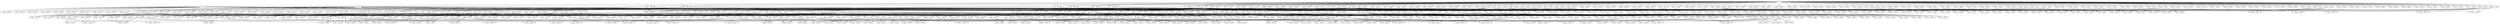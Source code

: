digraph finite_state_machine {
	rankdir=TB;
	node [shape = ellipse];
	"abab = bbbb" -> "ababb = bbbbb"
	"abab = bbbb" -> "ababb = babab"
	"abab = bbbb" -> "ababa = bbbba"
	"abab = bbbb" -> "aabab = abbbb"
	"aaab = bbbb" -> "aaabb = bbbbb"
	"aaab = bbbb" -> "aaabb = baaab"
	"aaab = bbbb" -> "aaaba = bbbba"
	"aaab = bbbb" -> "aaaab = abbbb"
	"a = b" -> "abbbb = bbbaa"
	"a = b" -> "abbbb = bbaba"
	"a = b" -> "abbbb = babba"
	"a = b" -> "abbbb = baaaa"
	"a = b" -> "abbba = bbbbb"
	"a = b" -> "abbba = bbbab"
	"a = b" -> "abbba = bbabb"
	"a = b" -> "abbba = babbb"
	"a = b" -> "abbba = baaab"
	"a = b" -> "abbb = bbaa"
	"a = b" -> "abbb = baba"
	"a = b" -> "abbb = baaa"
	"a = b" -> "abbab = bbbba"
	"a = b" -> "abbab = bbaaa"
	"a = b" -> "abbab = babaa"
	"a = b" -> "abbab = baaba"
	"a = b" -> "abbaa = bbbbb"
	"a = b" -> "abbaa = bbbab"
	"a = b" -> "abbaa = bbaab"
	"a = b" -> "abbaa = babbb"
	"a = b" -> "abbaa = babab"
	"a = b" -> "abbaa = baabb"
	"a = b" -> "abba = bbab"
	"a = b" -> "abba = babb"
	"a = b" -> "abb = baa"
	"a = b" -> "ababb = bbbba"
	"a = b" -> "ababb = bbaaa"
	"a = b" -> "ababb = babaa"
	"a = b" -> "ababb = baaba"
	"a = b" -> "ababa = bbbbb"
	"a = b" -> "ababa = bbbab"
	"a = b" -> "ababa = bbabb"
	"a = b" -> "ababa = bbaab"
	"a = b" -> "ababa = babbb"
	"a = b" -> "ababa = babab"
	"a = b" -> "ababa = baabb"
	"a = b" -> "abab = bbba"
	"a = b" -> "abab = baaa"
	"a = b" -> "abaab = bbbaa"
	"a = b" -> "abaab = bbaba"
	"a = b" -> "abaab = babba"
	"a = b" -> "abaab = baaaa"
	"a = b" -> "abaaa = bbbbb"
	"a = b" -> "abaaa = bbabb"
	"a = b" -> "abaaa = bbaab"
	"a = b" -> "abaaa = babbb"
	"a = b" -> "abaaa = babab"
	"a = b" -> "abaaa = baabb"
	"a = b" -> "abaaa = baaab"
	"a = b" -> "abaa = bbbb"
	"a = b" -> "abaa = babb"
	"a = b" -> "abaa = baab"
	"a = b" -> "aba = bbb"
	"a = b" -> "aba = bab"
	"a = b" -> "ab = bb"
	"a = b" -> "ab = ba"
	"a = b" -> "aabbb = bbbba"
	"a = b" -> "aabbb = bbaaa"
	"a = b" -> "aabbb = babaa"
	"a = b" -> "aabbb = baaba"
	"a = b" -> "aabba = bbbbb"
	"a = b" -> "aabba = bbbab"
	"a = b" -> "aabba = bbaab"
	"a = b" -> "aabba = babbb"
	"a = b" -> "aabba = babab"
	"a = b" -> "aabba = baabb"
	"a = b" -> "aabb = bbba"
	"a = b" -> "aabb = baaa"
	"a = b" -> "aabab = bbbaa"
	"a = b" -> "aabab = bbaba"
	"a = b" -> "aabab = babba"
	"a = b" -> "aabab = baaaa"
	"a = b" -> "aabaa = bbbab"
	"a = b" -> "aabaa = bbabb"
	"a = b" -> "aabaa = babbb"
	"a = b" -> "aabaa = babab"
	"a = b" -> "aabaa = baaab"
	"a = b" -> "aaba = bbbb"
	"a = b" -> "aaba = bbab"
	"a = b" -> "aaba = baab"
	"a = b" -> "aab = bba"
	"a = b" -> "aaabb = bbbaa"
	"a = b" -> "aaabb = bbaba"
	"a = b" -> "aaabb = babba"
	"a = b" -> "aaabb = baaaa"
	"a = b" -> "aaaba = bbbbb"
	"a = b" -> "aaaba = bbbab"
	"a = b" -> "aaaba = bbabb"
	"a = b" -> "aaaba = bbaab"
	"a = b" -> "aaaba = babab"
	"a = b" -> "aaaba = baabb"
	"a = b" -> "aaaba = baaab"
	"a = b" -> "aaab = bbba"
	"a = b" -> "aaab = bbaa"
	"a = b" -> "aaab = baba"
	"a = b" -> "aaaab = bbbba"
	"a = b" -> "aaaab = bbaaa"
	"a = b" -> "aaaab = babaa"
	"a = b" -> "aaaab = baaba"
	"a = b" -> "aaaaa = bbbbb"
	"a = b" -> "aaaaa = bbbab"
	"a = b" -> "aaaaa = bbaab"
	"a = b" -> "aaaaa = babbb"
	"a = b" -> "aaaaa = babab"
	"a = b" -> "aaaaa = baabb"
	"a = b" -> "aaaaa = baaab"
	"a = b" -> "aaaa = bbab"
	"a = b" -> "aaaa = babb"
	"a = b" -> "aaa = bbb"
	"a = b" -> "aaa = bab"
	"a = b" -> "aa = bb"
	"a = b" -> "aa = ba"
	"a = b" -> "aa = ab"
	"aaba = bbbb" -> "aabab = bbbbb"
	"aaba = bbbb" -> "aabab = baaba"
	"aaba = bbbb" -> "aabaa = bbbba"
	"aaba = bbbb" -> "aaaba = abbbb"
	"aaa = bba" -> "abbaa = bbbba"
	"aaa = bba" -> "abba = bbaa"
	"aaa = bba" -> "abaaa = abbba"
	"aaa = bba" -> "aabba = bbbba"
	"aaa = bba" -> "aaab = bbab"
	"aaa = bba" -> "aaaaa = bbbba"
	"aaa = bba" -> "aaaa = bbaa"
	"aaa = bba" -> "aaaa = abba"
	"abbb = bbba" -> "abbbb = bbbab"
	"abbb = bbba" -> "abbba = bbbaa"
	"abbb = bbba" -> "aabbb = bbbaa"
	"abbb = bbba" -> "aabbb = abbba"
	"aaab = bbaa" -> "aaabb = bbaab"
	"aaab = bbaa" -> "aaaba = bbaaa"
	"aaab = bbaa" -> "aaaab = abbaa"
	"abaa = abbb" -> "abaab = abbbb"
	"abaa = abbb" -> "abaaa = abbba"
	"abaa = abbb" -> "aabaa = aabbb"
	"aaab = baab" -> "aaabb = baabb"
	"aaab = baab" -> "aaaba = baaba"
	"aaab = baab" -> "aaaab = abaab"
	"aaab = aabb" -> "aaabb = aabbb"
	"aaab = aabb" -> "aaaba = aabba"
	"aaab = aabb" -> "aaaab = aabbb"
	"aaab = aabb" -> "aaaab = aaabb"
	"abaa = baaa" -> "abaab = baaab"
	"abaa = baaa" -> "abaaa = baaaa"
	"abaa = baaa" -> "aabaa = baaaa"
	"abaa = baaa" -> "aabaa = abaaa"
	"aaa = abb" -> "abbaa = abbbb"
	"aaa = abb" -> "abaaa = ababb"
	"aaa = abb" -> "aabba = abbbb"
	"aaa = abb" -> "aabb = abba"
	"aaa = abb" -> "aaab = abbb"
	"aaa = abb" -> "aaaaa = abbbb"
	"aaa = abb" -> "aaaa = abba"
	"aaa = abb" -> "aaaa = aabb"
	"abbb = baab" -> "abbbb = baabb"
	"abbb = baab" -> "abbba = baaba"
	"abbb = baab" -> "aabbb = abaab"
	"abab = bbba" -> "ababb = bbbab"
	"abab = bbba" -> "ababa = bbbaa"
	"abab = bbba" -> "aabab = abbba"
	"abab = baba" -> "ababb = bbaba"
	"abab = baba" -> "ababb = babab"
	"abab = baba" -> "ababa = babaa"
	"abab = baba" -> "aabab = babaa"
	"abab = baba" -> "aabab = ababa"
	"aaaa = bbab" -> "abbab = bbaba"
	"aaaa = bbab" -> "aaaab = bbabb"
	"aaaa = bbab" -> "aaaaa = bbaba"
	"aaaa = bbab" -> "aaaaa = abbab"
	"aab = abb" -> "abaab = ababb"
	"aab = abb" -> "aabb = abbb"
	"aab = abb" -> "aaba = abba"
	"aab = abb" -> "aaab = abbb"
	"aab = abb" -> "aaab = aabb"
	"aab = abb" -> "aaaab = abbbb"
	"aaba = bbba" -> "aabab = bbbab"
	"aaba = bbba" -> "aabaa = bbbaa"
	"aaba = bbba" -> "aaaba = abbba"
	"ab = ba" -> "abbba = bbaab"
	"ab = ba" -> "abbba = babab"
	"ab = ba" -> "abbba = baabb"
	"ab = ba" -> "abbb = bbba"
	"ab = ba" -> "abbab = bbbaa"
	"ab = ba" -> "abbab = bbaba"
	"ab = ba" -> "abbab = babba"
	"ab = ba" -> "abbab = abbba"
	"ab = ba" -> "abbaa = baaab"
	"ab = ba" -> "abba = baab"
	"ab = ba" -> "abb = bba"
	"ab = ba" -> "abb = bab"
	"ab = ba" -> "ababb = bbbaa"
	"ab = ba" -> "ababb = babba"
	"ab = ba" -> "ababa = baaab"
	"ab = ba" -> "abab = bbaa"
	"ab = ba" -> "abab = baba"
	"ab = ba" -> "abab = abba"
	"ab = ba" -> "abaab = bbaaa"
	"ab = ba" -> "abaab = babaa"
	"ab = ba" -> "abaab = baaba"
	"ab = ba" -> "aba = baa"
	"ab = ba" -> "aabbb = bbaba"
	"ab = ba" -> "aabbb = babba"
	"ab = ba" -> "aabba = baaab"
	"ab = ba" -> "aabb = baba"
	"ab = ba" -> "aabab = bbaaa"
	"ab = ba" -> "aabab = baaba"
	"ab = ba" -> "aab = baa"
	"ab = ba" -> "aab = aba"
	"ab = ba" -> "aaabb = babaa"
	"ab = ba" -> "aaabb = baaba"
	"ab = ba" -> "aaab = baaa"
	"aaba = bbab" -> "aabab = bbabb"
	"aaba = bbab" -> "aabaa = bbaba"
	"aaba = bbab" -> "aaaba = abbab"
	"aaa = aab" -> "abaaa = abaab"
	"aaa = aab" -> "aabba = aabbb"
	"aaa = aab" -> "aabab = aabba"
	"aaa = aab" -> "aabaa = aabbb"
	"aaa = aab" -> "aabaa = aabab"
	"aaa = aab" -> "aaba = aabb"
	"aaa = aab" -> "aaabb = aabaa"
	"aaa = aab" -> "aaaba = aabbb"
	"aaa = aab" -> "aaaba = aabab"
	"aaa = aab" -> "aaab = aabb"
	"aaa = aab" -> "aaab = aaba"
	"aaa = aab" -> "aaaab = aabba"
	"aaa = aab" -> "aaaaa = aabbb"
	"aaa = aab" -> "aaaaa = aabab"
	"aaa = aab" -> "aaaa = aabb"
	"aaa = aab" -> "aaaa = aaba"
	"aaa = aab" -> "aaaa = aaab"
	"aaa = bab" -> "ababb = baaaa"
	"aaa = bab" -> "abab = baba"
	"aaa = bab" -> "abaaa = abbab"
	"aaa = bab" -> "aaab = babb"
	"aaa = bab" -> "aaaab = bbaba"
	"aaa = bab" -> "aaaab = baaaa"
	"aaa = bab" -> "aaaa = baba"
	"aaa = bab" -> "aaaa = abab"
	"aabb = bbaa" -> "aabbb = bbaab"
	"aabb = bbaa" -> "aabba = bbaaa"
	"aabb = bbaa" -> "aaabb = abbaa"
	"aaaa = bbba" -> "abbba = bbbaa"
	"aaaa = bbba" -> "aaaab = bbbab"
	"aaaa = bbba" -> "aaaaa = bbbaa"
	"aaaa = bbba" -> "aaaaa = abbba"
	"aba = bab" -> "abbab = babba"
	"aba = bab" -> "ababa = abbab"
	"aba = bab" -> "abab = babb"
	"aba = bab" -> "abaab = baaba"
	"aba = bab" -> "abaaa = bbbab"
	"aba = bab" -> "abaa = bbab"
	"aba = bab" -> "abaa = baba"
	"aba = bab" -> "aaba = babb"
	"aba = bab" -> "aaba = abab"
	"aba = bab" -> "aaaba = babbb"
	"aabb = abbb" -> "aabbb = abbbb"
	"aabb = abbb" -> "aabba = abbba"
	"aabb = abbb" -> "aaabb = abbbb"
	"aabb = abbb" -> "aaabb = aabbb"
	"aab = bba" -> "abaab = abbba"
	"aab = bba" -> "aabb = bbab"
	"aab = bba" -> "aabab = bbbba"
	"aab = bba" -> "aaba = bbaa"
	"aab = bba" -> "aaab = abba"
	"aab = bba" -> "aaaab = bbaba"
	"abaa = bbaa" -> "abaab = bbaab"
	"abaa = bbaa" -> "abaaa = bbaaa"
	"abaa = bbaa" -> "aabaa = abbaa"
	"aba = baa" -> "abbaa = bbaaa"
	"aba = baa" -> "abbaa = babaa"
	"aba = baa" -> "abbaa = baaba"
	"aba = baa" -> "ababb = baabb"
	"aba = baa" -> "ababa = bbaaa"
	"aba = baa" -> "ababa = babaa"
	"aba = baa" -> "ababa = baaba"
	"aba = baa" -> "ababa = abbaa"
	"aba = baa" -> "abab = baab"
	"aba = baa" -> "abaa = baaa"
	"aba = baa" -> "aaba = baaa"
	"aba = baa" -> "aaba = abaa"
	"aba = baa" -> "aaaba = baaaa"
	"abba = baab" -> "abbab = baabb"
	"abba = baab" -> "abbaa = baaba"
	"abba = baab" -> "aabba = abaab"
	"abab = bbaa" -> "ababb = bbaab"
	"abab = bbaa" -> "ababa = bbaaa"
	"abab = bbaa" -> "aabab = abbaa"
	"aaab = baaa" -> "aaabb = bbaaa"
	"aaab = baaa" -> "aaabb = baaab"
	"aaab = baaa" -> "aaaba = baaaa"
	"aaab = baaa" -> "aaaab = abaaa"
	"abba = abbb" -> "abbab = abbbb"
	"abba = abbb" -> "abbaa = abbba"
	"abba = abbb" -> "aabba = aabbb"
	"abaa = abba" -> "abaab = abbab"
	"abaa = abba" -> "abaaa = abbaa"
	"abaa = abba" -> "aabaa = aabba"
	"abaa = abab" -> "abaab = ababb"
	"abaa = abab" -> "abaaa = ababa"
	"abaa = abab" -> "aabaa = aabab"
	"aaaa = babb" -> "ababb = babba"
	"aaaa = babb" -> "aaaab = babbb"
	"aaaa = babb" -> "aaaaa = babba"
	"aaaa = babb" -> "aaaaa = ababb"
	"aabb = baba" -> "aabbb = babab"
	"aabb = baba" -> "aabba = babaa"
	"aabb = baba" -> "aaabb = ababa"
	"aaaa = baab" -> "abaab = baaba"
	"aaaa = baab" -> "aaaab = baabb"
	"aaaa = baab" -> "aaaaa = baaba"
	"aaaa = baab" -> "aaaaa = abaab"
	"aaba = abba" -> "aabab = abbab"
	"aaba = abba" -> "aabaa = abbaa"
	"aaba = abba" -> "aaaba = aabba"
	"aaab = aaba" -> "aaabb = aabab"
	"aaab = aaba" -> "aaaba = aabaa"
	"aaab = aaba" -> "aaaab = aabaa"
	"aaab = aaba" -> "aaaab = aaaba"
	"abb = bba" -> "abbbb = bbbba"
	"abb = bba" -> "abbb = bbab"
	"abb = bba" -> "abba = bbaa"
	"abb = bba" -> "ababb = bbaba"
	"abb = bba" -> "ababb = abbba"
	"abb = bba" -> "aabb = bbaa"
	"abb = bba" -> "aabb = abba"
	"abb = bba" -> "aaabb = bbaaa"
	"abaa = baab" -> "abaab = baabb"
	"abaa = baab" -> "abaaa = baaba"
	"abaa = baab" -> "aabaa = baabb"
	"abaa = baab" -> "aabaa = abaab"
	"aaba = abaa" -> "aabab = abaab"
	"aaba = abaa" -> "aabaa = abaaa"
	"aaba = abaa" -> "aaaba = abaaa"
	"aaba = abaa" -> "aaaba = aabaa"
	"abb = baa" -> "abbbb = babaa"
	"abb = baa" -> "abbb = baab"
	"abb = baa" -> "abba = baaa"
	"abb = baa" -> "ababb = baaaa"
	"abb = baa" -> "ababb = abbaa"
	"abb = baa" -> "aabb = abaa"
	"aaab = bbab" -> "aaabb = bbabb"
	"aaab = bbab" -> "aaaba = bbaba"
	"aaab = bbab" -> "aaaab = abbab"
	"abba = babb" -> "abbab = babbb"
	"abba = babb" -> "abbaa = bbabb"
	"abba = babb" -> "abbaa = babba"
	"abba = babb" -> "aabba = ababb"
	"abab = baaa" -> "ababb = baaab"
	"abab = baaa" -> "ababa = baaaa"
	"abab = baaa" -> "aabab = abaaa"
	"aabb = baaa" -> "aabbb = baaab"
	"aabb = baaa" -> "aabba = baaaa"
	"aabb = baaa" -> "aaabb = abaaa"
	"aaba = baaa" -> "aabab = baaab"
	"aaba = baaa" -> "aabaa = baaaa"
	"aaba = baaa" -> "aaaba = abaaa"
	"aaaa = bbbb" -> "abbbb = bbbba"
	"aaaa = bbbb" -> "aaaab = bbbbb"
	"aaaa = bbbb" -> "aaaab = baaaa"
	"aaaa = bbbb" -> "aaaaa = bbbba"
	"aaaa = bbbb" -> "aaaaa = abbbb"
	"aaaa = aaab" -> "aaaba = aaabb"
	"aaaa = aaab" -> "aaaab = aaabb"
	"aaaa = aaab" -> "aaaab = aaaba"
	"aaaa = aaab" -> "aaaaa = aaabb"
	"aaaa = aaab" -> "aaaaa = aaaba"
	"aaaa = aaab" -> "aaaaa = aaaab"
	"abaa = babb" -> "abaab = babbb"
	"abaa = babb" -> "abaaa = babba"
	"abaa = babb" -> "aabaa = ababb"
	"abbb = babb" -> "abbbb = bbabb"
	"abbb = babb" -> "abbbb = babbb"
	"abbb = babb" -> "abbba = babba"
	"abbb = babb" -> "aabbb = ababb"
	"aaa = baa" -> "abbaa = bbbaa"
	"aaa = baa" -> "abbaa = babaa"
	"aaa = baa" -> "abbaa = baaaa"
	"aaa = baa" -> "abaaa = bbbaa"
	"aaa = baa" -> "abaaa = babaa"
	"aaa = baa" -> "abaaa = abbaa"
	"aaa = baa" -> "abaa = bbaa"
	"aaa = baa" -> "abaa = baaa"
	"aaa = baa" -> "aabaa = bbbaa"
	"aaa = baa" -> "aabaa = bbaaa"
	"aaa = baa" -> "aabaa = babaa"
	"aaa = baa" -> "aaab = baab"
	"aaa = baa" -> "aaaaa = bbbaa"
	"aaa = baa" -> "aaaaa = babaa"
	"aaa = baa" -> "aaaa = bbaa"
	"aaa = baa" -> "aaaa = baaa"
	"aaa = baa" -> "aaaa = abaa"
	"aabb = bbba" -> "aabbb = bbbab"
	"aabb = bbba" -> "aabba = bbbaa"
	"aabb = bbba" -> "aaabb = abbba"
	"abab = babb" -> "ababb = babbb"
	"abab = babb" -> "ababa = babba"
	"abab = babb" -> "aabab = babbb"
	"abab = babb" -> "aabab = ababb"
	"aa = bb" -> "abbbb = bbaaa"
	"aa = bb" -> "abbbb = baaba"
	"aa = bb" -> "abbab = bbbaa"
	"aa = bb" -> "abbab = baaaa"
	"aa = bb" -> "abbaa = bbabb"
	"aa = bb" -> "abba = bbbb"
	"aa = bb" -> "abba = baab"
	"aa = bb" -> "abb = bba"
	"aa = bb" -> "abaab = bbbba"
	"aa = bb" -> "abaab = bbaaa"
	"aa = bb" -> "abaa = bbab"
	"aa = bb" -> "abaa = abbb"
	"aa = bb" -> "aabbb = babba"
	"aa = bb" -> "aabbb = baaaa"
	"aa = bb" -> "aabba = bbabb"
	"aa = bb" -> "aabaa = bbbbb"
	"aa = bb" -> "aabaa = bbaab"
	"aa = bb" -> "aabaa = baabb"
	"aa = bb" -> "aaba = babb"
	"aa = bb" -> "aab = bbb"
	"aa = bb" -> "aab = baa"
	"aa = bb" -> "aaabb = bbbba"
	"aa = bb" -> "aaabb = baaba"
	"aa = bb" -> "aaaab = bbbaa"
	"aa = bb" -> "aaaab = babba"
	"aa = bb" -> "aaaaa = bbabb"
	"aa = bb" -> "aaaa = bbbb"
	"aa = bb" -> "aaaa = baab"
	"aa = bb" -> "aaa = bba"
	"aa = bb" -> "aaa = abb"
	"abab = abbb" -> "ababb = abbbb"
	"abab = abbb" -> "ababa = abbba"
	"abab = abbb" -> "aabab = aabbb"
	"aaba = abab" -> "aabab = ababb"
	"aaba = abab" -> "aabaa = ababa"
	"aaba = abab" -> "aaaba = ababb"
	"aaba = abab" -> "aaaba = aabab"
	"aaaa = abba" -> "aabba = abbaa"
	"aaaa = abba" -> "aaaab = abbab"
	"aaaa = abba" -> "aaaaa = abbaa"
	"aaaa = abba" -> "aaaaa = aabba"
	"aaab = baba" -> "aaabb = babab"
	"aaab = baba" -> "aaaba = babaa"
	"aaab = baba" -> "aaaab = ababa"
	"aba = abb" -> "abbba = abbbb"
	"aba = abb" -> "ababb = abbba"
	"aba = abb" -> "ababa = abbbb"
	"aba = abb" -> "ababa = ababb"
	"aba = abb" -> "abab = abbb"
	"aba = abb" -> "abaa = abba"
	"aba = abb" -> "aaba = aabb"
	"abab = bbab" -> "ababb = bbabb"
	"abab = bbab" -> "ababa = bbaba"
	"abab = bbab" -> "aabab = abbab"
	"aabb = baab" -> "aabbb = bbaab"
	"aabb = baab" -> "aabbb = baabb"
	"aabb = baab" -> "aabba = baaba"
	"aabb = baab" -> "aaabb = abaab"
	"aabb = bbbb" -> "aabbb = bbbbb"
	"aabb = bbbb" -> "aabbb = baabb"
	"aabb = bbbb" -> "aabba = bbbba"
	"aabb = bbbb" -> "aaabb = abbbb"
	"aaaa = baaa" -> "abaaa = bbaaa"
	"aaaa = baaa" -> "abaaa = baaaa"
	"aaaa = baaa" -> "aaaab = baaab"
	"aaaa = baaa" -> "aaaaa = bbaaa"
	"aaaa = baaa" -> "aaaaa = baaaa"
	"aaaa = baaa" -> "aaaaa = abaaa"
	"aabb = abab" -> "aabbb = ababb"
	"aabb = abab" -> "aabba = ababa"
	"aabb = abab" -> "aaabb = aabab"
	"aa = ab" -> "abbab = abbba"
	"aa = ab" -> "abbaa = abbab"
	"aa = ab" -> "abba = abbb"
	"aa = ab" -> "ababb = abbab"
	"aa = ab" -> "ababb = abbaa"
	"aa = ab" -> "ababa = abbab"
	"aa = ab" -> "ababa = abbaa"
	"aa = ab" -> "abab = abba"
	"aa = ab" -> "abaab = abbba"
	"aa = ab" -> "abaab = abbaa"
	"aa = ab" -> "abaaa = abbbb"
	"aa = ab" -> "abaaa = abbab"
	"aa = ab" -> "abaa = abbb"
	"aa = ab" -> "abaa = abab"
	"aa = ab" -> "aba = abb"
	"aa = ab" -> "aabbb = abbaa"
	"aa = ab" -> "aabbb = ababa"
	"aa = ab" -> "aabbb = abaaa"
	"aa = ab" -> "aabba = abbab"
	"aa = ab" -> "aabba = ababb"
	"aa = ab" -> "aabb = abaa"
	"aa = ab" -> "aabab = abbba"
	"aa = ab" -> "aabab = abbaa"
	"aa = ab" -> "aabab = abaaa"
	"aa = ab" -> "aabaa = abbbb"
	"aa = ab" -> "aabaa = abbab"
	"aa = ab" -> "aabaa = ababb"
	"aa = ab" -> "aabaa = abaab"
	"aa = ab" -> "aaba = abbb"
	"aa = ab" -> "aaba = abab"
	"aa = ab" -> "aab = abb"
	"aa = ab" -> "aab = aba"
	"aa = ab" -> "aaabb = abbba"
	"aa = ab" -> "aaabb = abaaa"
	"aa = ab" -> "aaaba = abbbb"
	"aa = ab" -> "aaaba = abbab"
	"aa = ab" -> "aaaba = abaab"
	"aa = ab" -> "aaab = abba"
	"aa = ab" -> "aaaab = abbba"
	"aa = ab" -> "aaaab = abbaa"
	"aa = ab" -> "aaaab = ababa"
	"aa = ab" -> "aaaaa = abbab"
	"aa = ab" -> "aaaaa = ababb"
	"aa = ab" -> "aaaaa = abaab"
	"aa = ab" -> "aaaa = abbb"
	"aa = ab" -> "aaaa = abab"
	"aa = ab" -> "aaa = abb"
	"aa = ab" -> "aaa = aba"
	"aa = ab" -> "aaa = aab"
	"abba = bbbb" -> "abbab = bbbbb"
	"abba = bbbb" -> "abbab = babba"
	"abba = bbbb" -> "abbaa = bbbba"
	"abba = bbbb" -> "aabba = abbbb"
	"aab = bbb" -> "abaab = abbbb"
	"aab = bbb" -> "aabb = bbbb"
	"aab = bbb" -> "aabb = baab"
	"aab = bbb" -> "aaba = bbba"
	"aab = bbb" -> "aaab = abbb"
	"aab = bbb" -> "aaaab = bbbbb"
	"aab = bbb" -> "aaaab = bbaab"
	"aab = bbb" -> "aaaab = baabb"
	"abbb = bbaa" -> "abbbb = bbaab"
	"abbb = bbaa" -> "abbba = bbaaa"
	"abbb = bbaa" -> "aabbb = abbaa"
	"aaab = abbb" -> "aaabb = abbbb"
	"aaab = abbb" -> "aaaba = abbba"
	"aaab = abbb" -> "aaaab = aabbb"
	"aaab = abaa" -> "aaabb = abaab"
	"aaab = abaa" -> "aaaba = abaaa"
	"aaab = abaa" -> "aaaab = aabaa"
	"abaa = bbab" -> "abaab = bbabb"
	"abaa = bbab" -> "abaaa = bbaba"
	"abaa = bbab" -> "aabaa = abbab"
	"abaa = bbbb" -> "abaab = bbbbb"
	"abaa = bbbb" -> "abaab = babaa"
	"abaa = bbbb" -> "abaaa = bbbba"
	"abaa = bbbb" -> "aabaa = abbbb"
	"aaba = aabb" -> "aabab = aabbb"
	"aaba = aabb" -> "aabaa = aabba"
	"aaba = aabb" -> "aaaba = aaabb"
	"aaba = baab" -> "aabab = baabb"
	"aaba = baab" -> "aabaa = bbaab"
	"aaba = baab" -> "aabaa = baaba"
	"aaba = baab" -> "aaaba = abaab"
	"abbb = baaa" -> "abbbb = baaab"
	"abbb = baaa" -> "abbba = baaaa"
	"abbb = baaa" -> "aabbb = abaaa"
	"abb = bab" -> "abbbb = bbbab"
	"abb = bab" -> "abbb = bbab"
	"abb = bab" -> "abbb = babb"
	"abb = bab" -> "abbab = babab"
	"abb = bab" -> "abbab = baabb"
	"abb = bab" -> "abbaa = babaa"
	"abb = bab" -> "abba = baba"
	"abb = bab" -> "ababb = babab"
	"abb = bab" -> "ababb = baabb"
	"abb = bab" -> "ababb = abbab"
	"abb = bab" -> "aabbb = babab"
	"abb = bab" -> "aabbb = baabb"
	"abb = bab" -> "aabb = abab"
	"abaa = baba" -> "abaab = babab"
	"abaa = baba" -> "abaaa = bbaba"
	"abaa = baba" -> "abaaa = babaa"
	"abaa = baba" -> "aabaa = ababa"
	"aaba = abbb" -> "aabab = abbbb"
	"aaba = abbb" -> "aabaa = abbba"
	"aaba = abbb" -> "aaaba = aabbb"
	"ab = bb" -> "abbbb = bbaab"
	"ab = bb" -> "abbbb = babab"
	"ab = bb" -> "abbbb = baaab"
	"ab = bb" -> "abbb = baab"
	"ab = bb" -> "abbab = bbbbb"
	"ab = bb" -> "abbab = bbabb"
	"ab = bb" -> "abbab = bbaab"
	"ab = bb" -> "abbab = babbb"
	"ab = bb" -> "abbab = baaab"
	"ab = bb" -> "abbab = abbbb"
	"ab = bb" -> "abb = bbb"
	"ab = bb" -> "abb = bab"
	"ab = bb" -> "ababb = bbbab"
	"ab = bb" -> "ababb = bbaab"
	"ab = bb" -> "ababb = baaab"
	"ab = bb" -> "ababa = baaba"
	"ab = bb" -> "abab = bbbb"
	"ab = bb" -> "abab = babb"
	"ab = bb" -> "abab = baab"
	"ab = bb" -> "abab = abbb"
	"ab = bb" -> "abaab = bbbbb"
	"ab = bb" -> "abaab = bbbab"
	"ab = bb" -> "abaab = bbabb"
	"ab = bb" -> "abaab = babbb"
	"ab = bb" -> "abaab = babab"
	"ab = bb" -> "abaab = baabb"
	"ab = bb" -> "abaab = baaab"
	"ab = bb" -> "aba = bba"
	"ab = bb" -> "aabbb = bbbab"
	"ab = bb" -> "aabbb = baaab"
	"ab = bb" -> "aabb = bbab"
	"ab = bb" -> "aabab = bbbbb"
	"ab = bb" -> "aabab = bbabb"
	"ab = bb" -> "aabab = bbaab"
	"ab = bb" -> "aabab = baabb"
	"ab = bb" -> "aabab = abaab"
	"ab = bb" -> "aab = bbb"
	"ab = bb" -> "aab = bab"
	"ab = bb" -> "aab = abb"
	"ab = bb" -> "aaabb = bbbab"
	"ab = bb" -> "aaabb = bbaab"
	"ab = bb" -> "aaabb = babab"
	"ab = bb" -> "aaab = bbbb"
	"ab = bb" -> "aaab = bbab"
	"ab = bb" -> "aaab = babb"
	"ab = bb" -> "aaab = baab"
	"ab = bb" -> "aaaab = bbbab"
	"ab = bb" -> "aaaab = bbabb"
	"ab = bb" -> "aaaab = babbb"
	"aabb = abaa" -> "aabbb = abaab"
	"aabb = abaa" -> "aabba = abaaa"
	"aabb = abaa" -> "aaabb = aabaa"
	"aabb = abba" -> "aabbb = abbab"
	"aabb = abba" -> "aabba = abbaa"
	"aabb = abba" -> "aaabb = abbaa"
	"aabb = abba" -> "aaabb = aabba"
	"aaab = bbba" -> "aaabb = bbbab"
	"aaab = bbba" -> "aaaba = bbbaa"
	"aaab = bbba" -> "aaaab = abbba"
	"aab = aba" -> "abaab = ababa"
	"aab = aba" -> "aabba = abaab"
	"aab = aba" -> "aabb = abab"
	"aab = aba" -> "aabab = ababa"
	"aab = aba" -> "aabab = aabba"
	"aab = aba" -> "aaba = abaa"
	"aab = aba" -> "aaabb = ababa"
	"aab = aba" -> "aaabb = aabba"
	"aab = aba" -> "aaab = abaa"
	"aab = aba" -> "aaab = aaba"
	"aab = aba" -> "aaaab = abaaa"
	"aaaa = abbb" -> "aabbb = abbba"
	"aaaa = abbb" -> "aaaab = abbbb"
	"aaaa = abbb" -> "aaaaa = abbba"
	"aaaa = abbb" -> "aaaaa = aabbb"
	"abba = bbba" -> "abbab = bbbab"
	"abba = bbba" -> "abbaa = bbbaa"
	"abba = bbba" -> "aabba = abbba"
	"abba = bbaa" -> "abbab = bbaab"
	"abba = bbaa" -> "abbaa = bbaaa"
	"abba = bbaa" -> "aabba = bbaaa"
	"abba = bbaa" -> "aabba = abbaa"
	"aaa = bbb" -> "abbb = bbba"
	"aaa = bbb" -> "abaaa = bbbab"
	"aaa = bbb" -> "abaaa = abbbb"
	"aaa = bbb" -> "aaaba = babbb"
	"aaa = bbb" -> "aaab = bbbb"
	"aaa = bbb" -> "aaab = baaa"
	"aaa = bbb" -> "aaaa = bbba"
	"aaa = bbb" -> "aaaa = abbb"
	"abbb = bbab" -> "abbbb = bbabb"
	"abbb = bbab" -> "abbba = bbaba"
	"abbb = bbab" -> "aabbb = abbab"
	"abba = baaa" -> "abbab = baaab"
	"abba = baaa" -> "abbaa = baaaa"
	"abba = baaa" -> "aabba = abaaa"
	"aaaa = bbaa" -> "abbaa = bbaaa"
	"aaaa = bbaa" -> "aaaab = bbaab"
	"aaaa = bbaa" -> "aaaaa = bbaaa"
	"aaaa = bbaa" -> "aaaaa = abbaa"
	"aaab = abab" -> "aaabb = ababb"
	"aaab = abab" -> "aaaba = ababa"
	"aaab = abab" -> "aaaab = aabab"
	"aaaa = abab" -> "aabab = ababa"
	"aaaa = abab" -> "aaaab = ababb"
	"aaaa = abab" -> "aaaaa = ababa"
	"aaaa = abab" -> "aaaaa = aabab"
	"aaaa = aabb" -> "aaabb = aabba"
	"aaaa = aabb" -> "aaaab = aabbb"
	"aaaa = aabb" -> "aaaaa = aabba"
	"aaaa = aabb" -> "aaaaa = aaabb"
	"abbb = baba" -> "abbbb = babab"
	"abbb = baba" -> "abbba = babaa"
	"abbb = baba" -> "aabbb = ababa"
	"aabb = babb" -> "aabbb = babbb"
	"aabb = babb" -> "aabba = babba"
	"aabb = babb" -> "aaabb = ababb"
	"aab = bab" -> "abaab = abbab"
	"aab = bab" -> "aabb = babb"
	"aab = bab" -> "aabab = baaab"
	"aab = bab" -> "aaba = baba"
	"aab = bab" -> "aaab = abab"
	"aab = bab" -> "aaaab = babab"
	"aab = bab" -> "aaaab = baaab"
	"aba = bbb" -> "abbbb = bbbba"
	"aba = bbb" -> "abbbb = babaa"
	"aba = bbb" -> "ababa = abbbb"
	"aba = bbb" -> "abab = bbbb"
	"aba = bbb" -> "abab = baba"
	"aba = bbb" -> "abaa = bbba"
	"aba = bbb" -> "aabab = bbbba"
	"aba = bbb" -> "aaba = abbb"
	"aaa = aba" -> "abaaa = ababa"
	"aaa = aba" -> "aabaa = ababa"
	"aaa = aba" -> "aaba = abaa"
	"aaa = aba" -> "aaab = abab"
	"aaa = aba" -> "aaaaa = ababa"
	"aaa = aba" -> "aaaa = abaa"
	"aaa = aba" -> "aaaa = aaba"
	"aa = ba" -> "abbba = bbaaa"
	"aa = ba" -> "abbba = babba"
	"aa = ba" -> "abbba = babaa"
	"aa = ba" -> "abbba = baaba"
	"aa = ba" -> "abbba = baaaa"
	"aa = ba" -> "abbab = babab"
	"aa = ba" -> "abbaa = bbaba"
	"aa = ba" -> "abbaa = babba"
	"aa = ba" -> "abbaa = abbba"
	"aa = ba" -> "abba = bbba"
	"aa = ba" -> "abba = baba"
	"aa = ba" -> "abba = baaa"
	"aa = ba" -> "ababa = bbbaa"
	"aa = ba" -> "ababa = babba"
	"aa = ba" -> "ababa = baaaa"
	"aa = ba" -> "abaaa = bbbba"
	"aa = ba" -> "abaaa = babba"
	"aa = ba" -> "abaaa = baaba"
	"aa = ba" -> "abaa = bbba"
	"aa = ba" -> "abaa = baba"
	"aa = ba" -> "abaa = abba"
	"aa = ba" -> "aba = bba"
	"aa = ba" -> "aba = baa"
	"aa = ba" -> "aabba = bbbaa"
	"aa = ba" -> "aabba = bbaba"
	"aa = ba" -> "aabba = babaa"
	"aa = ba" -> "aabba = baaba"
	"aa = ba" -> "aabba = baaaa"
	"aa = ba" -> "aabba = ababa"
	"aa = ba" -> "aabaa = bbbba"
	"aa = ba" -> "aabaa = bbaba"
	"aa = ba" -> "aabaa = babba"
	"aa = ba" -> "aabaa = baaba"
	"aa = ba" -> "aaba = bbba"
	"aa = ba" -> "aaba = bbaa"
	"aa = ba" -> "aab = bab"
	"aa = ba" -> "aaaba = bbbba"
	"aa = ba" -> "aaaba = bbbaa"
	"aa = ba" -> "aaaba = bbaaa"
	"aa = ba" -> "aaaba = babba"
	"aa = ba" -> "aaaba = babaa"
	"aa = ba" -> "aaaaa = bbaba"
	"aa = ba" -> "aaaaa = babba"
	"aa = ba" -> "aaaaa = baaba"
	"aa = ba" -> "aaaa = bbba"
	"aa = ba" -> "aaaa = baba"
	"aa = ba" -> "aaa = bba"
	"aa = ba" -> "aaa = baa"
	"aa = ba" -> "aaa = aba"
	"aaaa = aaba" -> "aaaba = aabaa"
	"aaaa = aaba" -> "aaaab = aabab"
	"aaaa = aaba" -> "aaaaa = aabaa"
	"aaaa = aaba" -> "aaaaa = aaaba"
	"abb = bbb" -> "abbbb = baabb"
	"abb = bbb" -> "abbb = bbbb"
	"abb = bbb" -> "abbb = babb"
	"abb = bbb" -> "abba = bbba"
	"abb = bbb" -> "ababb = bbbbb"
	"abb = bbb" -> "ababb = bbabb"
	"abb = bbb" -> "ababb = babbb"
	"abb = bbb" -> "ababb = baabb"
	"abb = bbb" -> "ababb = abbbb"
	"abb = bbb" -> "aabbb = bbabb"
	"abb = bbb" -> "aabb = bbbb"
	"abb = bbb" -> "aabb = babb"
	"abb = bbb" -> "aabb = abbb"
	"abb = bbb" -> "aaabb = bbbbb"
	"abb = bbb" -> "aaabb = bbabb"
	"abb = bbb" -> "aaabb = babbb"
	"abb = bbb" -> "aaabb = baabb"
	"aaba = babb" -> "aabab = babbb"
	"aaba = babb" -> "aabaa = babba"
	"aaba = babb" -> "aaaba = ababb"
	"aba = bba" -> "abbba = bbbba"
	"aba = bba" -> "abbba = bbaba"
	"aba = bba" -> "ababa = bbbba"
	"aba = bba" -> "ababa = abbba"
	"aba = bba" -> "abab = bbab"
	"aba = bba" -> "abaa = bbaa"
	"aba = bba" -> "aaba = abba"
	"aaaa = abaa" -> "aabaa = abaaa"
	"aaaa = abaa" -> "aaaab = abaab"
	"aaaa = abaa" -> "aaaaa = abaaa"
	"aaaa = abaa" -> "aaaaa = aabaa"
	"aabb = bbab" -> "aabbb = bbabb"
	"aabb = bbab" -> "aabba = bbaba"
	"aabb = bbab" -> "aaabb = abbab"
	"aaab = abba" -> "aaabb = abbab"
	"aaab = abba" -> "aaaba = abbaa"
	"aaab = abba" -> "aaaab = aabba"
	"abbb = bbbb" -> "abbbb = bbbbb"
	"abbb = bbbb" -> "abbbb = babbb"
	"abbb = bbbb" -> "abbba = bbbba"
	"abbb = bbbb" -> "aabbb = bbbbb"
	"abbb = bbbb" -> "aabbb = babbb"
	"abbb = bbbb" -> "aabbb = abbbb"
	"aaba = bbaa" -> "aabab = bbaab"
	"aaba = bbaa" -> "aabaa = bbaaa"
	"aaba = bbaa" -> "aaaba = abbaa"
	"aaaa = baba" -> "ababa = babaa"
	"aaaa = baba" -> "aaaab = babab"
	"aaaa = baba" -> "aaaaa = babaa"
	"aaaa = baba" -> "aaaaa = ababa"
	"abba = bbab" -> "abbab = bbabb"
	"abba = bbab" -> "abbaa = bbaba"
	"abba = bbab" -> "aabba = bbabb"
	"abba = bbab" -> "aabba = abbab"
	"aab = baa" -> "abaab = abbaa"
	"aab = baa" -> "aabbb = bbbaa"
	"aab = baa" -> "aabb = bbaa"
	"aab = baa" -> "aabb = baab"
	"aab = baa" -> "aabab = babaa"
	"aab = baa" -> "aaba = baaa"
	"aab = baa" -> "aaab = abaa"
	"aab = baa" -> "aaaab = baaaa"
	"aaab = babb" -> "aaabb = babbb"
	"aaab = babb" -> "aaaba = babba"
	"aaab = babb" -> "aaaab = ababb"
	"abaa = bbba" -> "abaab = bbbab"
	"abaa = bbba" -> "abaaa = bbbaa"
	"abaa = bbba" -> "aabaa = abbba"
	"aaba = baba" -> "aabab = babab"
	"aaba = baba" -> "aabaa = babaa"
	"aaba = baba" -> "aaaba = ababa"
}